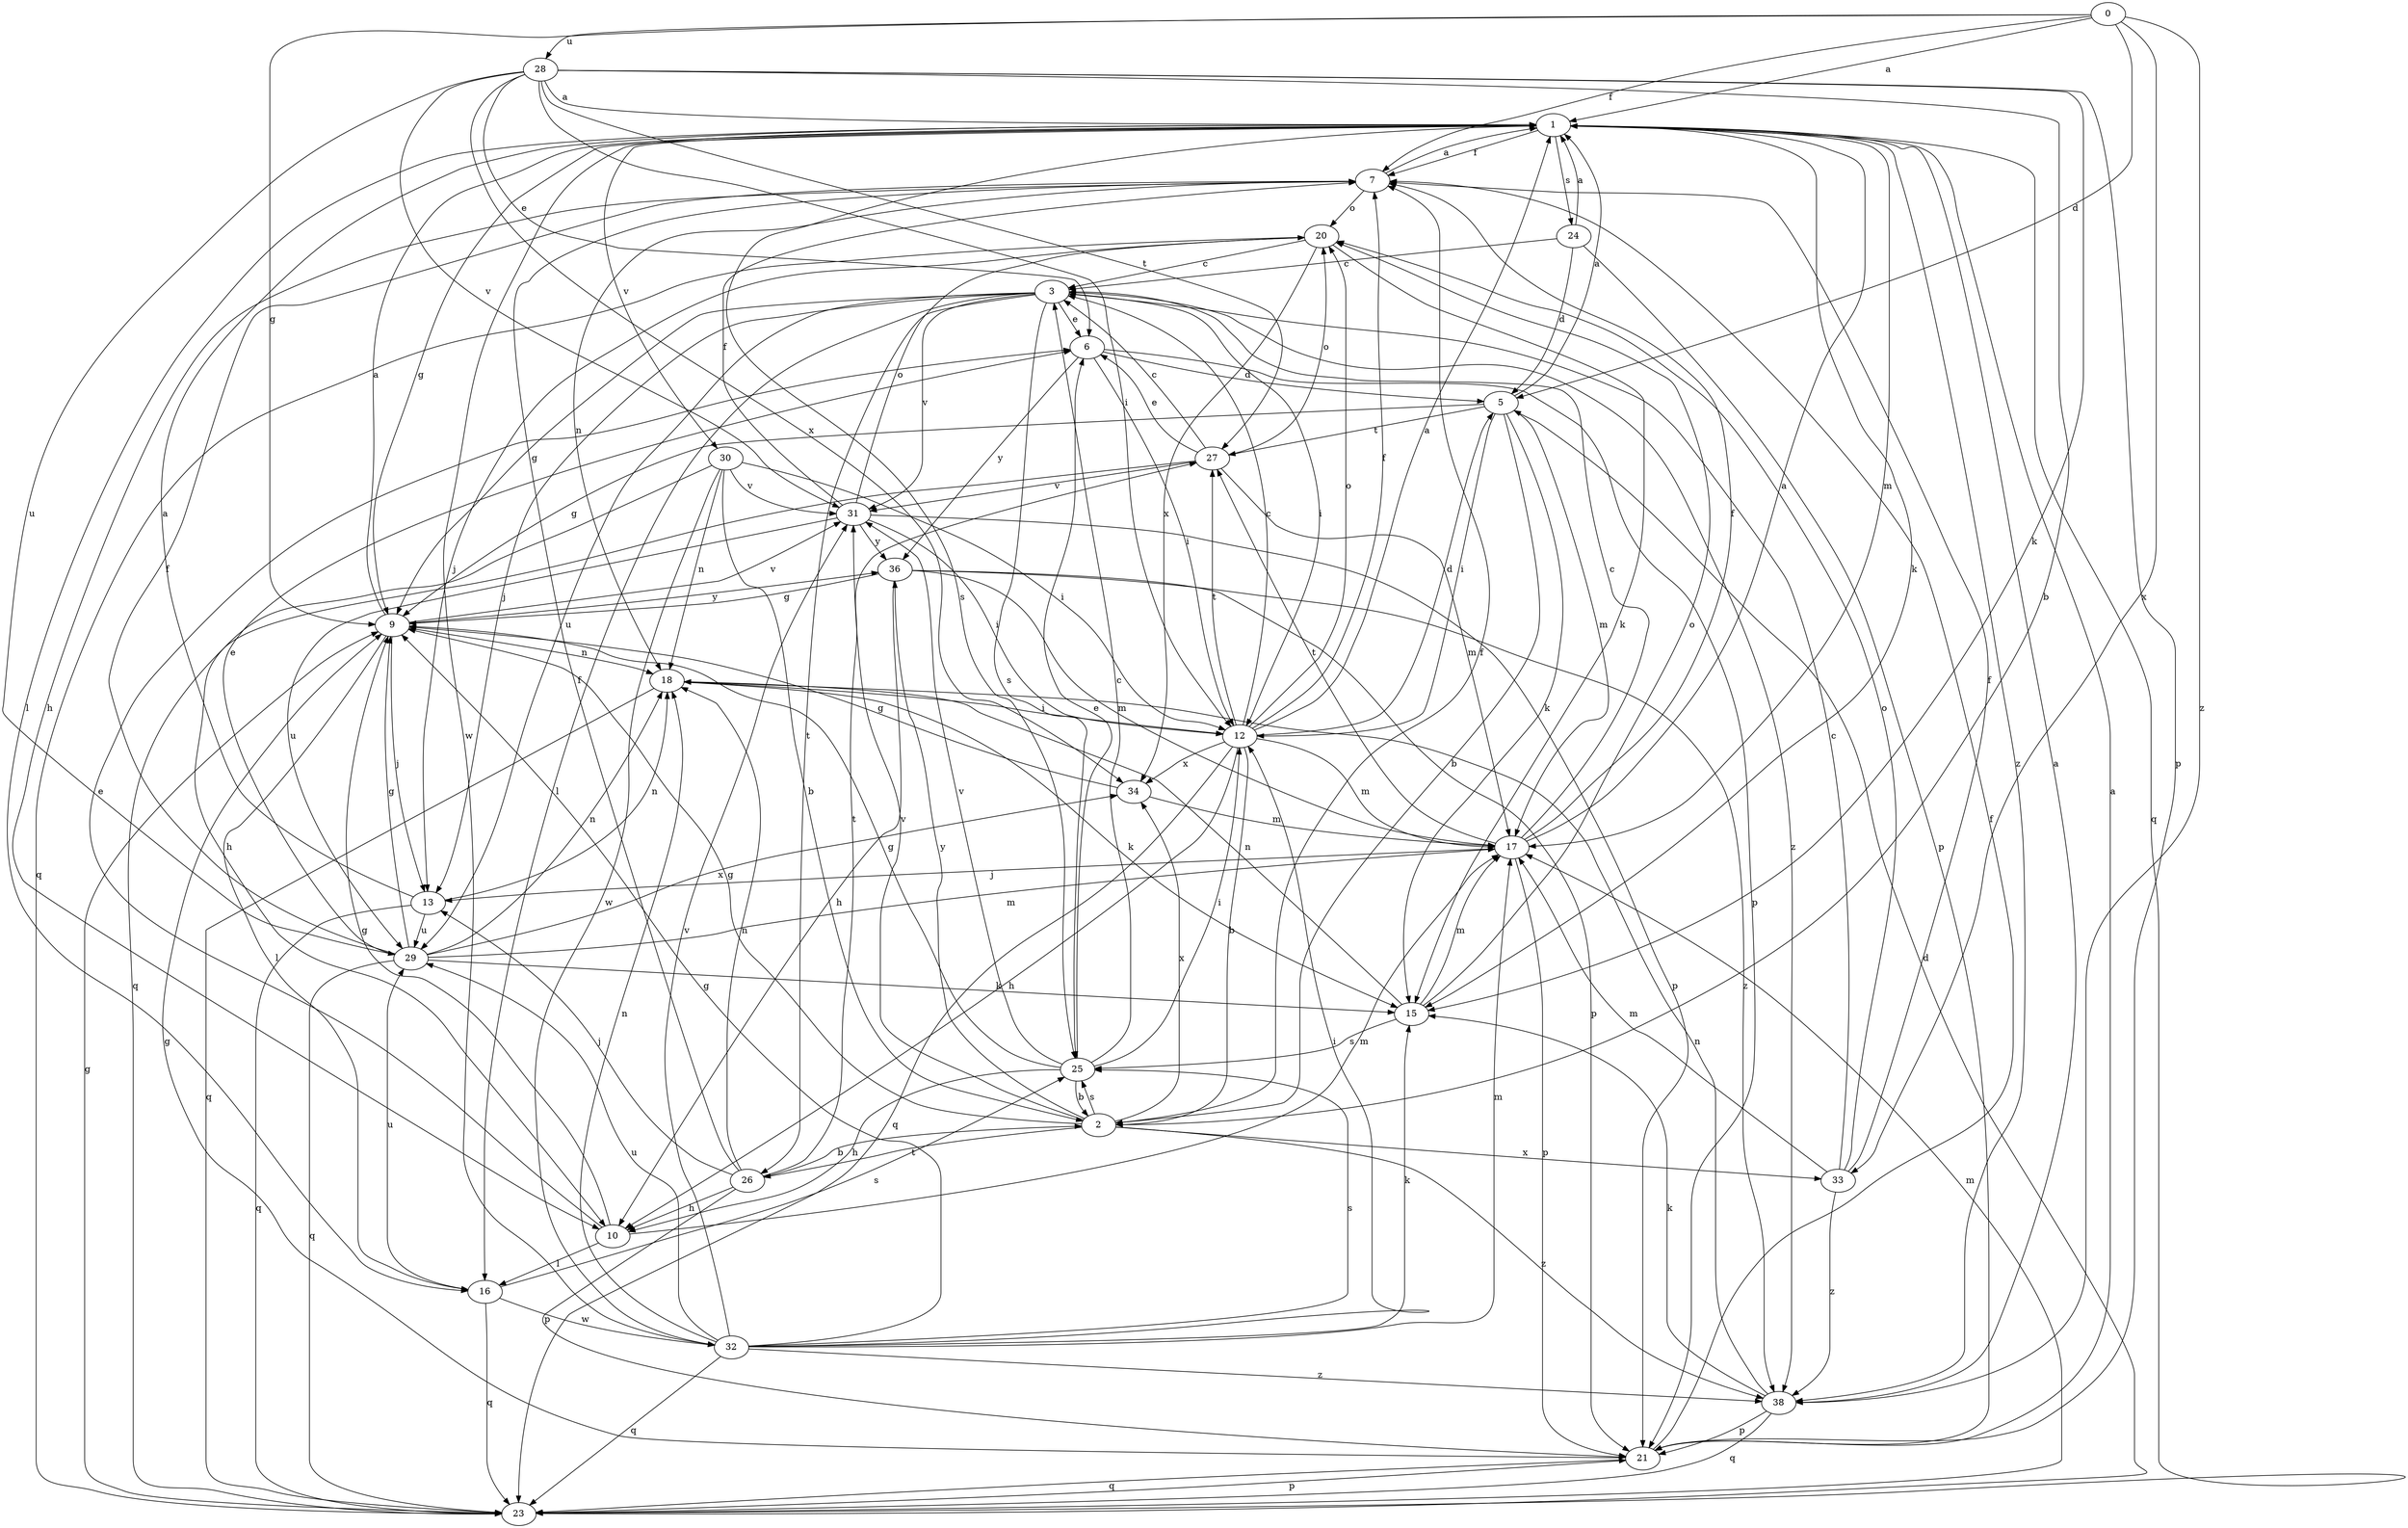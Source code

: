 strict digraph  {
0;
1;
2;
3;
5;
6;
7;
9;
10;
12;
13;
15;
16;
17;
18;
20;
21;
23;
24;
25;
26;
27;
28;
29;
30;
31;
32;
33;
34;
36;
38;
0 -> 1  [label=a];
0 -> 5  [label=d];
0 -> 7  [label=f];
0 -> 9  [label=g];
0 -> 28  [label=u];
0 -> 33  [label=x];
0 -> 38  [label=z];
1 -> 7  [label=f];
1 -> 9  [label=g];
1 -> 15  [label=k];
1 -> 16  [label=l];
1 -> 17  [label=m];
1 -> 23  [label=q];
1 -> 24  [label=s];
1 -> 25  [label=s];
1 -> 30  [label=v];
1 -> 32  [label=w];
1 -> 38  [label=z];
2 -> 7  [label=f];
2 -> 9  [label=g];
2 -> 25  [label=s];
2 -> 26  [label=t];
2 -> 31  [label=v];
2 -> 33  [label=x];
2 -> 34  [label=x];
2 -> 36  [label=y];
2 -> 38  [label=z];
3 -> 6  [label=e];
3 -> 9  [label=g];
3 -> 12  [label=i];
3 -> 13  [label=j];
3 -> 16  [label=l];
3 -> 25  [label=s];
3 -> 26  [label=t];
3 -> 29  [label=u];
3 -> 31  [label=v];
3 -> 38  [label=z];
5 -> 1  [label=a];
5 -> 2  [label=b];
5 -> 9  [label=g];
5 -> 12  [label=i];
5 -> 15  [label=k];
5 -> 17  [label=m];
5 -> 27  [label=t];
6 -> 5  [label=d];
6 -> 12  [label=i];
6 -> 21  [label=p];
6 -> 36  [label=y];
7 -> 1  [label=a];
7 -> 10  [label=h];
7 -> 18  [label=n];
7 -> 20  [label=o];
9 -> 1  [label=a];
9 -> 13  [label=j];
9 -> 16  [label=l];
9 -> 18  [label=n];
9 -> 31  [label=v];
9 -> 36  [label=y];
10 -> 6  [label=e];
10 -> 9  [label=g];
10 -> 16  [label=l];
10 -> 17  [label=m];
12 -> 1  [label=a];
12 -> 2  [label=b];
12 -> 3  [label=c];
12 -> 5  [label=d];
12 -> 7  [label=f];
12 -> 10  [label=h];
12 -> 17  [label=m];
12 -> 20  [label=o];
12 -> 23  [label=q];
12 -> 27  [label=t];
12 -> 34  [label=x];
13 -> 1  [label=a];
13 -> 18  [label=n];
13 -> 23  [label=q];
13 -> 29  [label=u];
15 -> 17  [label=m];
15 -> 18  [label=n];
15 -> 20  [label=o];
15 -> 25  [label=s];
16 -> 23  [label=q];
16 -> 25  [label=s];
16 -> 29  [label=u];
16 -> 32  [label=w];
17 -> 1  [label=a];
17 -> 3  [label=c];
17 -> 7  [label=f];
17 -> 13  [label=j];
17 -> 21  [label=p];
17 -> 27  [label=t];
18 -> 12  [label=i];
18 -> 15  [label=k];
18 -> 23  [label=q];
20 -> 3  [label=c];
20 -> 13  [label=j];
20 -> 15  [label=k];
20 -> 23  [label=q];
20 -> 34  [label=x];
21 -> 1  [label=a];
21 -> 7  [label=f];
21 -> 9  [label=g];
21 -> 23  [label=q];
23 -> 5  [label=d];
23 -> 9  [label=g];
23 -> 17  [label=m];
23 -> 21  [label=p];
24 -> 1  [label=a];
24 -> 3  [label=c];
24 -> 5  [label=d];
24 -> 21  [label=p];
25 -> 2  [label=b];
25 -> 3  [label=c];
25 -> 6  [label=e];
25 -> 9  [label=g];
25 -> 10  [label=h];
25 -> 12  [label=i];
25 -> 31  [label=v];
26 -> 2  [label=b];
26 -> 7  [label=f];
26 -> 10  [label=h];
26 -> 13  [label=j];
26 -> 18  [label=n];
26 -> 21  [label=p];
26 -> 27  [label=t];
27 -> 3  [label=c];
27 -> 6  [label=e];
27 -> 17  [label=m];
27 -> 20  [label=o];
27 -> 23  [label=q];
27 -> 31  [label=v];
28 -> 1  [label=a];
28 -> 2  [label=b];
28 -> 6  [label=e];
28 -> 12  [label=i];
28 -> 15  [label=k];
28 -> 21  [label=p];
28 -> 27  [label=t];
28 -> 29  [label=u];
28 -> 31  [label=v];
28 -> 34  [label=x];
29 -> 6  [label=e];
29 -> 7  [label=f];
29 -> 9  [label=g];
29 -> 15  [label=k];
29 -> 17  [label=m];
29 -> 18  [label=n];
29 -> 23  [label=q];
29 -> 34  [label=x];
30 -> 2  [label=b];
30 -> 10  [label=h];
30 -> 12  [label=i];
30 -> 18  [label=n];
30 -> 31  [label=v];
30 -> 32  [label=w];
31 -> 7  [label=f];
31 -> 12  [label=i];
31 -> 20  [label=o];
31 -> 21  [label=p];
31 -> 29  [label=u];
31 -> 36  [label=y];
32 -> 9  [label=g];
32 -> 12  [label=i];
32 -> 15  [label=k];
32 -> 17  [label=m];
32 -> 18  [label=n];
32 -> 23  [label=q];
32 -> 25  [label=s];
32 -> 29  [label=u];
32 -> 31  [label=v];
32 -> 38  [label=z];
33 -> 3  [label=c];
33 -> 7  [label=f];
33 -> 17  [label=m];
33 -> 20  [label=o];
33 -> 38  [label=z];
34 -> 9  [label=g];
34 -> 17  [label=m];
36 -> 9  [label=g];
36 -> 10  [label=h];
36 -> 17  [label=m];
36 -> 21  [label=p];
36 -> 38  [label=z];
38 -> 1  [label=a];
38 -> 15  [label=k];
38 -> 18  [label=n];
38 -> 21  [label=p];
38 -> 23  [label=q];
}
